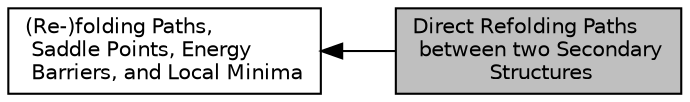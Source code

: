 digraph "Direct Refolding Paths between two Secondary Structures"
{
  bgcolor="transparent";
  edge [fontname="Helvetica",fontsize="10",labelfontname="Helvetica",labelfontsize="10"];
  node [fontname="Helvetica",fontsize="10",shape=box];
  rankdir=LR;
  Node1 [label="(Re-)folding Paths,\l Saddle Points, Energy\l Barriers, and Local Minima",height=0.2,width=0.4,color="black",URL="$group__paths.html",tooltip="API for various RNA folding path algorithms."];
  Node0 [label="Direct Refolding Paths\l between two Secondary\l Structures",height=0.2,width=0.4,color="black", fillcolor="grey75", style="filled", fontcolor="black",tooltip="Heuristics to explore direct, optimal (re-)folding paths between two secondary structures."];
  Node1->Node0 [shape=plaintext, dir="back", style="solid"];
}
